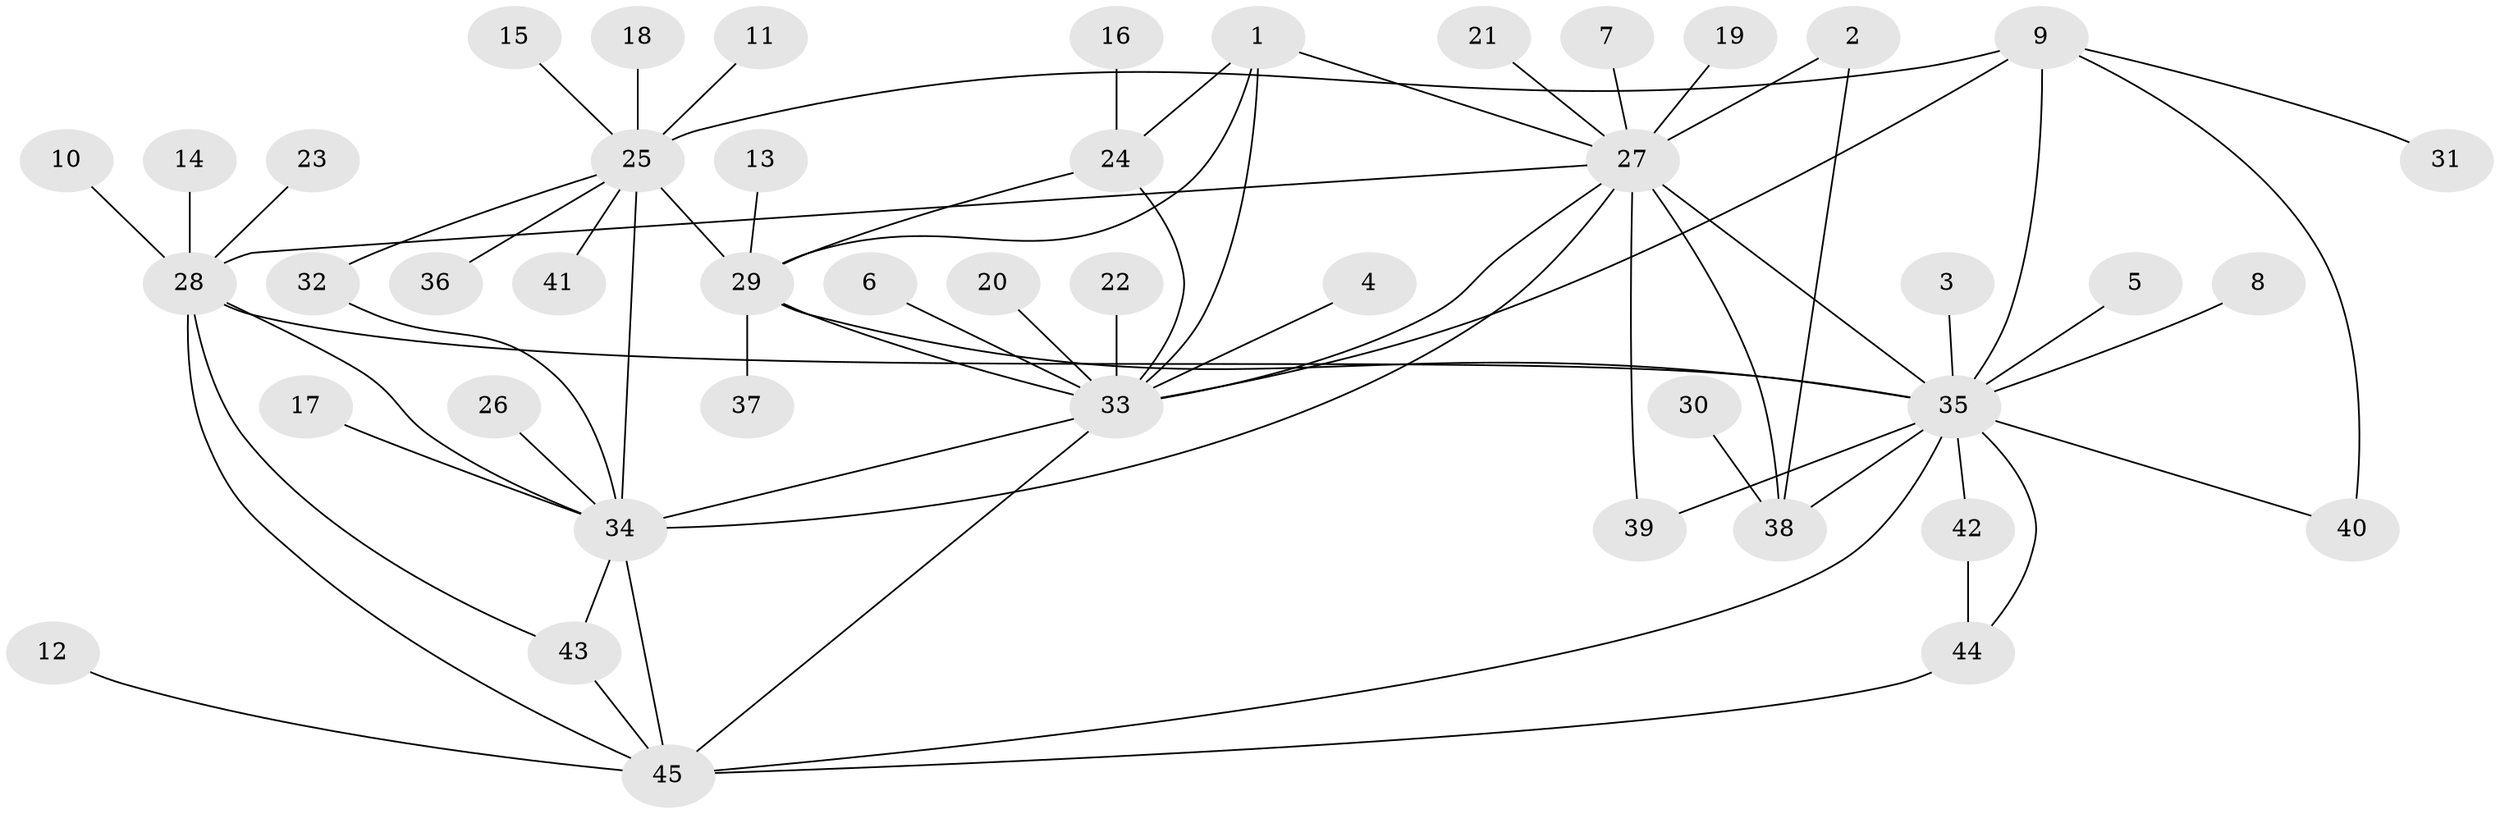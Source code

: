 // original degree distribution, {5: 0.08235294117647059, 6: 0.047058823529411764, 11: 0.011764705882352941, 12: 0.011764705882352941, 4: 0.023529411764705882, 9: 0.023529411764705882, 7: 0.023529411764705882, 10: 0.023529411764705882, 3: 0.03529411764705882, 1: 0.5294117647058824, 2: 0.18823529411764706}
// Generated by graph-tools (version 1.1) at 2025/26/03/09/25 03:26:40]
// undirected, 45 vertices, 67 edges
graph export_dot {
graph [start="1"]
  node [color=gray90,style=filled];
  1;
  2;
  3;
  4;
  5;
  6;
  7;
  8;
  9;
  10;
  11;
  12;
  13;
  14;
  15;
  16;
  17;
  18;
  19;
  20;
  21;
  22;
  23;
  24;
  25;
  26;
  27;
  28;
  29;
  30;
  31;
  32;
  33;
  34;
  35;
  36;
  37;
  38;
  39;
  40;
  41;
  42;
  43;
  44;
  45;
  1 -- 24 [weight=1.0];
  1 -- 27 [weight=1.0];
  1 -- 29 [weight=1.0];
  1 -- 33 [weight=1.0];
  2 -- 27 [weight=2.0];
  2 -- 38 [weight=2.0];
  3 -- 35 [weight=1.0];
  4 -- 33 [weight=1.0];
  5 -- 35 [weight=1.0];
  6 -- 33 [weight=1.0];
  7 -- 27 [weight=1.0];
  8 -- 35 [weight=1.0];
  9 -- 25 [weight=2.0];
  9 -- 31 [weight=1.0];
  9 -- 33 [weight=1.0];
  9 -- 35 [weight=2.0];
  9 -- 40 [weight=2.0];
  10 -- 28 [weight=1.0];
  11 -- 25 [weight=1.0];
  12 -- 45 [weight=1.0];
  13 -- 29 [weight=1.0];
  14 -- 28 [weight=1.0];
  15 -- 25 [weight=1.0];
  16 -- 24 [weight=1.0];
  17 -- 34 [weight=1.0];
  18 -- 25 [weight=1.0];
  19 -- 27 [weight=1.0];
  20 -- 33 [weight=1.0];
  21 -- 27 [weight=1.0];
  22 -- 33 [weight=1.0];
  23 -- 28 [weight=1.0];
  24 -- 29 [weight=1.0];
  24 -- 33 [weight=1.0];
  25 -- 29 [weight=1.0];
  25 -- 32 [weight=2.0];
  25 -- 34 [weight=2.0];
  25 -- 36 [weight=1.0];
  25 -- 41 [weight=1.0];
  26 -- 34 [weight=1.0];
  27 -- 28 [weight=1.0];
  27 -- 33 [weight=1.0];
  27 -- 34 [weight=1.0];
  27 -- 35 [weight=1.0];
  27 -- 38 [weight=1.0];
  27 -- 39 [weight=1.0];
  28 -- 34 [weight=1.0];
  28 -- 35 [weight=1.0];
  28 -- 43 [weight=1.0];
  28 -- 45 [weight=1.0];
  29 -- 33 [weight=1.0];
  29 -- 35 [weight=1.0];
  29 -- 37 [weight=1.0];
  30 -- 38 [weight=1.0];
  32 -- 34 [weight=1.0];
  33 -- 34 [weight=1.0];
  33 -- 45 [weight=1.0];
  34 -- 43 [weight=1.0];
  34 -- 45 [weight=1.0];
  35 -- 38 [weight=1.0];
  35 -- 39 [weight=1.0];
  35 -- 40 [weight=1.0];
  35 -- 42 [weight=1.0];
  35 -- 44 [weight=1.0];
  35 -- 45 [weight=1.0];
  42 -- 44 [weight=1.0];
  43 -- 45 [weight=1.0];
  44 -- 45 [weight=1.0];
}
